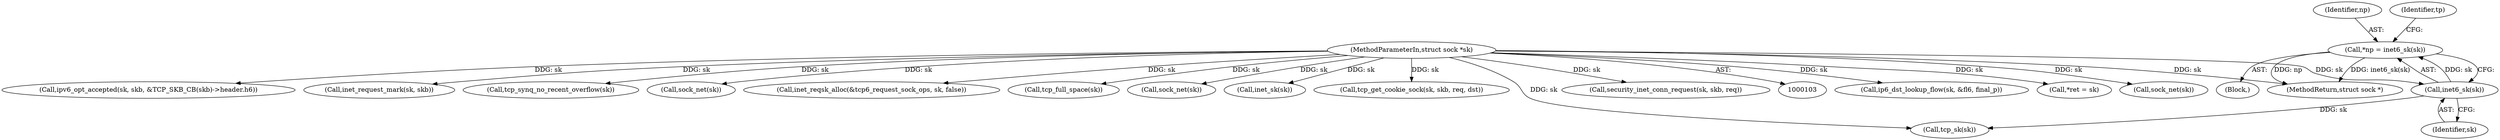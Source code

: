 digraph "0_linux_45f6fad84cc305103b28d73482b344d7f5b76f39_14@pointer" {
"1000111" [label="(Call,*np = inet6_sk(sk))"];
"1000113" [label="(Call,inet6_sk(sk))"];
"1000104" [label="(MethodParameterIn,struct sock *sk)"];
"1000497" [label="(Call,ip6_dst_lookup_flow(sk, &fl6, final_p))"];
"1000135" [label="(Call,*ret = sk)"];
"1000543" [label="(Call,sock_net(sk))"];
"1000104" [label="(MethodParameterIn,struct sock *sk)"];
"1000269" [label="(Call,ipv6_opt_accepted(sk, skb, &TCP_SKB_CB(skb)->header.h6))"];
"1000351" [label="(Call,inet_request_mark(sk, skb))"];
"1000156" [label="(Call,tcp_synq_no_recent_overflow(sk))"];
"1000111" [label="(Call,*np = inet6_sk(sk))"];
"1000177" [label="(Call,sock_net(sk))"];
"1000203" [label="(Call,inet_reqsk_alloc(&tcp6_request_sock_ops, sk, false))"];
"1000510" [label="(Call,tcp_full_space(sk))"];
"1000172" [label="(Call,sock_net(sk))"];
"1000113" [label="(Call,inet6_sk(sk))"];
"1000112" [label="(Identifier,np)"];
"1000487" [label="(Call,inet_sk(sk))"];
"1000114" [label="(Identifier,sk)"];
"1000548" [label="(Call,tcp_get_cookie_sock(sk, skb, req, dst))"];
"1000561" [label="(MethodReturn,struct sock *)"];
"1000106" [label="(Block,)"];
"1000118" [label="(Call,tcp_sk(sk))"];
"1000226" [label="(Call,security_inet_conn_request(sk, skb, req))"];
"1000117" [label="(Identifier,tp)"];
"1000111" -> "1000106"  [label="AST: "];
"1000111" -> "1000113"  [label="CFG: "];
"1000112" -> "1000111"  [label="AST: "];
"1000113" -> "1000111"  [label="AST: "];
"1000117" -> "1000111"  [label="CFG: "];
"1000111" -> "1000561"  [label="DDG: np"];
"1000111" -> "1000561"  [label="DDG: inet6_sk(sk)"];
"1000113" -> "1000111"  [label="DDG: sk"];
"1000113" -> "1000114"  [label="CFG: "];
"1000114" -> "1000113"  [label="AST: "];
"1000104" -> "1000113"  [label="DDG: sk"];
"1000113" -> "1000118"  [label="DDG: sk"];
"1000104" -> "1000103"  [label="AST: "];
"1000104" -> "1000561"  [label="DDG: sk"];
"1000104" -> "1000118"  [label="DDG: sk"];
"1000104" -> "1000135"  [label="DDG: sk"];
"1000104" -> "1000156"  [label="DDG: sk"];
"1000104" -> "1000172"  [label="DDG: sk"];
"1000104" -> "1000177"  [label="DDG: sk"];
"1000104" -> "1000203"  [label="DDG: sk"];
"1000104" -> "1000226"  [label="DDG: sk"];
"1000104" -> "1000269"  [label="DDG: sk"];
"1000104" -> "1000351"  [label="DDG: sk"];
"1000104" -> "1000487"  [label="DDG: sk"];
"1000104" -> "1000497"  [label="DDG: sk"];
"1000104" -> "1000510"  [label="DDG: sk"];
"1000104" -> "1000543"  [label="DDG: sk"];
"1000104" -> "1000548"  [label="DDG: sk"];
}
